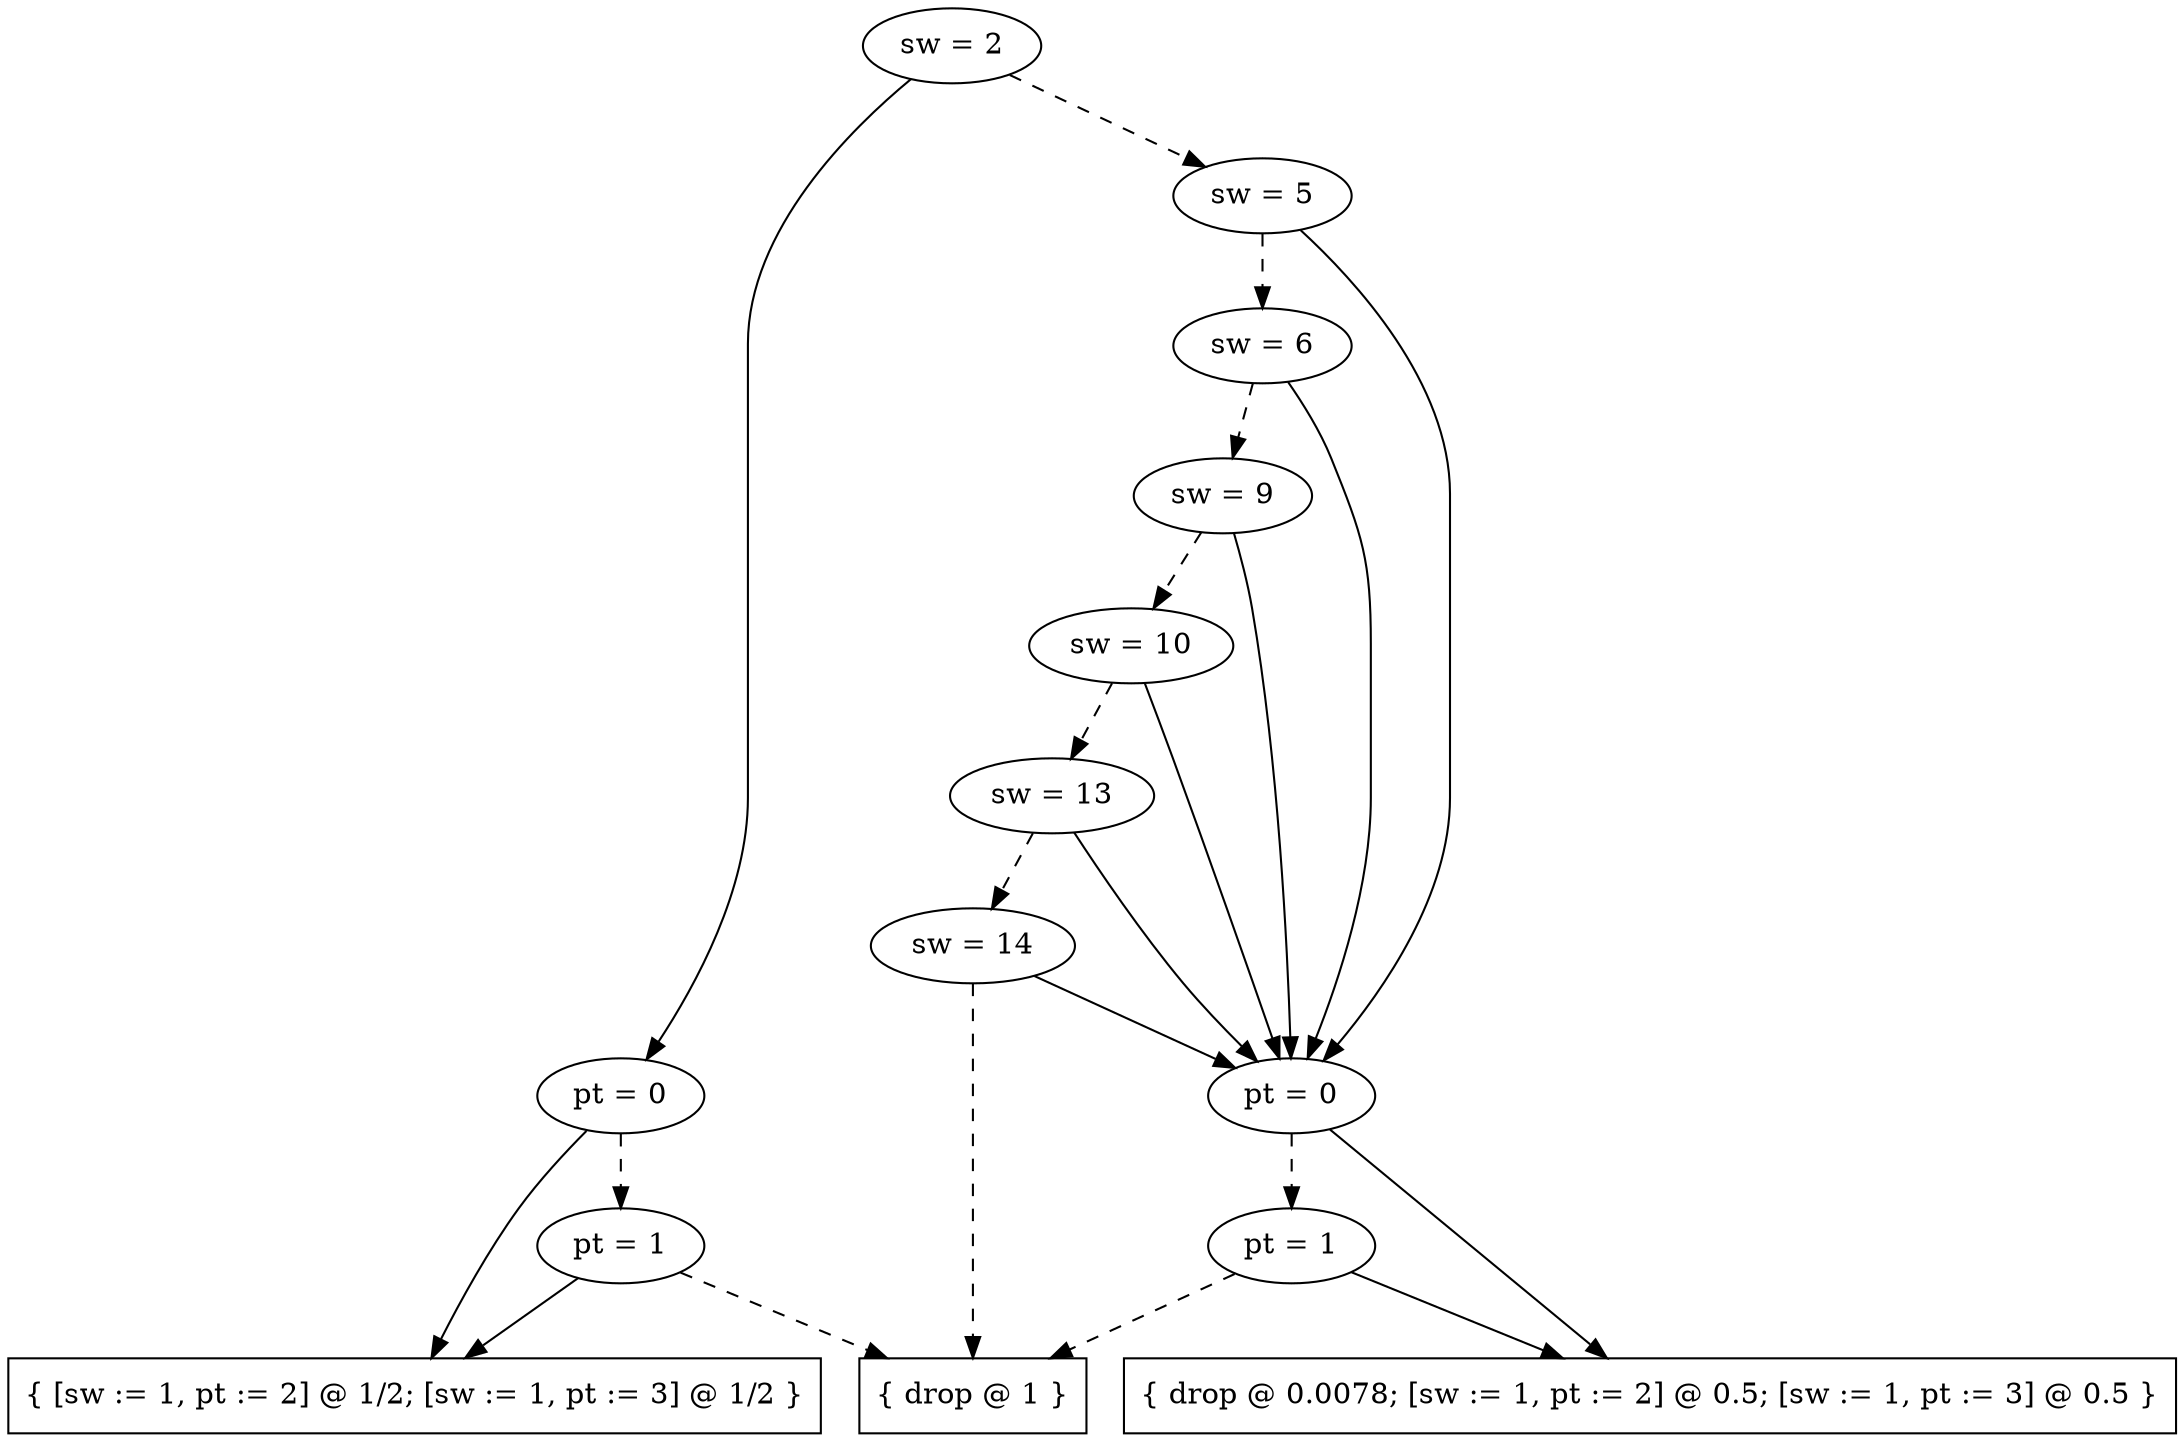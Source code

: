 digraph tdk {
1565 [label="sw = 2"];
1565 -> 1550;
1565 -> 1563 [style="dashed"];
1550 [label="pt = 0"];
1550 -> 1449;
1550 -> 1497 [style="dashed"];
1449 [shape=box label="{ [sw := 1, pt := 2] @ 1/2; [sw := 1, pt := 3] @ 1/2 }"];
1497 [label="pt = 1"];
1497 -> 1449;
1497 -> 0 [style="dashed"];
0 [shape=box label="{ drop @ 1 }"];
1563 [label="sw = 5"];
1563 -> 1535;
1563 -> 1561 [style="dashed"];
1535 [label="pt = 0"];
1535 -> 1450;
1535 -> 1482 [style="dashed"];
1450 [shape=box label="{ drop @ 0.0078; [sw := 1, pt := 2] @ 0.5; [sw := 1, pt := 3] @ 0.5 }"];
1482 [label="pt = 1"];
1482 -> 1450;
1482 -> 0 [style="dashed"];
1561 [label="sw = 6"];
1561 -> 1535;
1561 -> 1559 [style="dashed"];
1559 [label="sw = 9"];
1559 -> 1535;
1559 -> 1557 [style="dashed"];
1557 [label="sw = 10"];
1557 -> 1535;
1557 -> 1555 [style="dashed"];
1555 [label="sw = 13"];
1555 -> 1535;
1555 -> 1553 [style="dashed"];
1553 [label="sw = 14"];
1553 -> 1535;
1553 -> 0 [style="dashed"];
{rank=same; 1557 ;}
{rank=same; 1482 1497 ;}
{rank=same; 1563 ;}
{rank=same; 1559 ;}
{rank=same; 1565 ;}
{rank=same; 1553 ;}
{rank=same; 1555 ;}
{rank=same; 1561 ;}
{rank=same; 1550 1535 ;}
}
